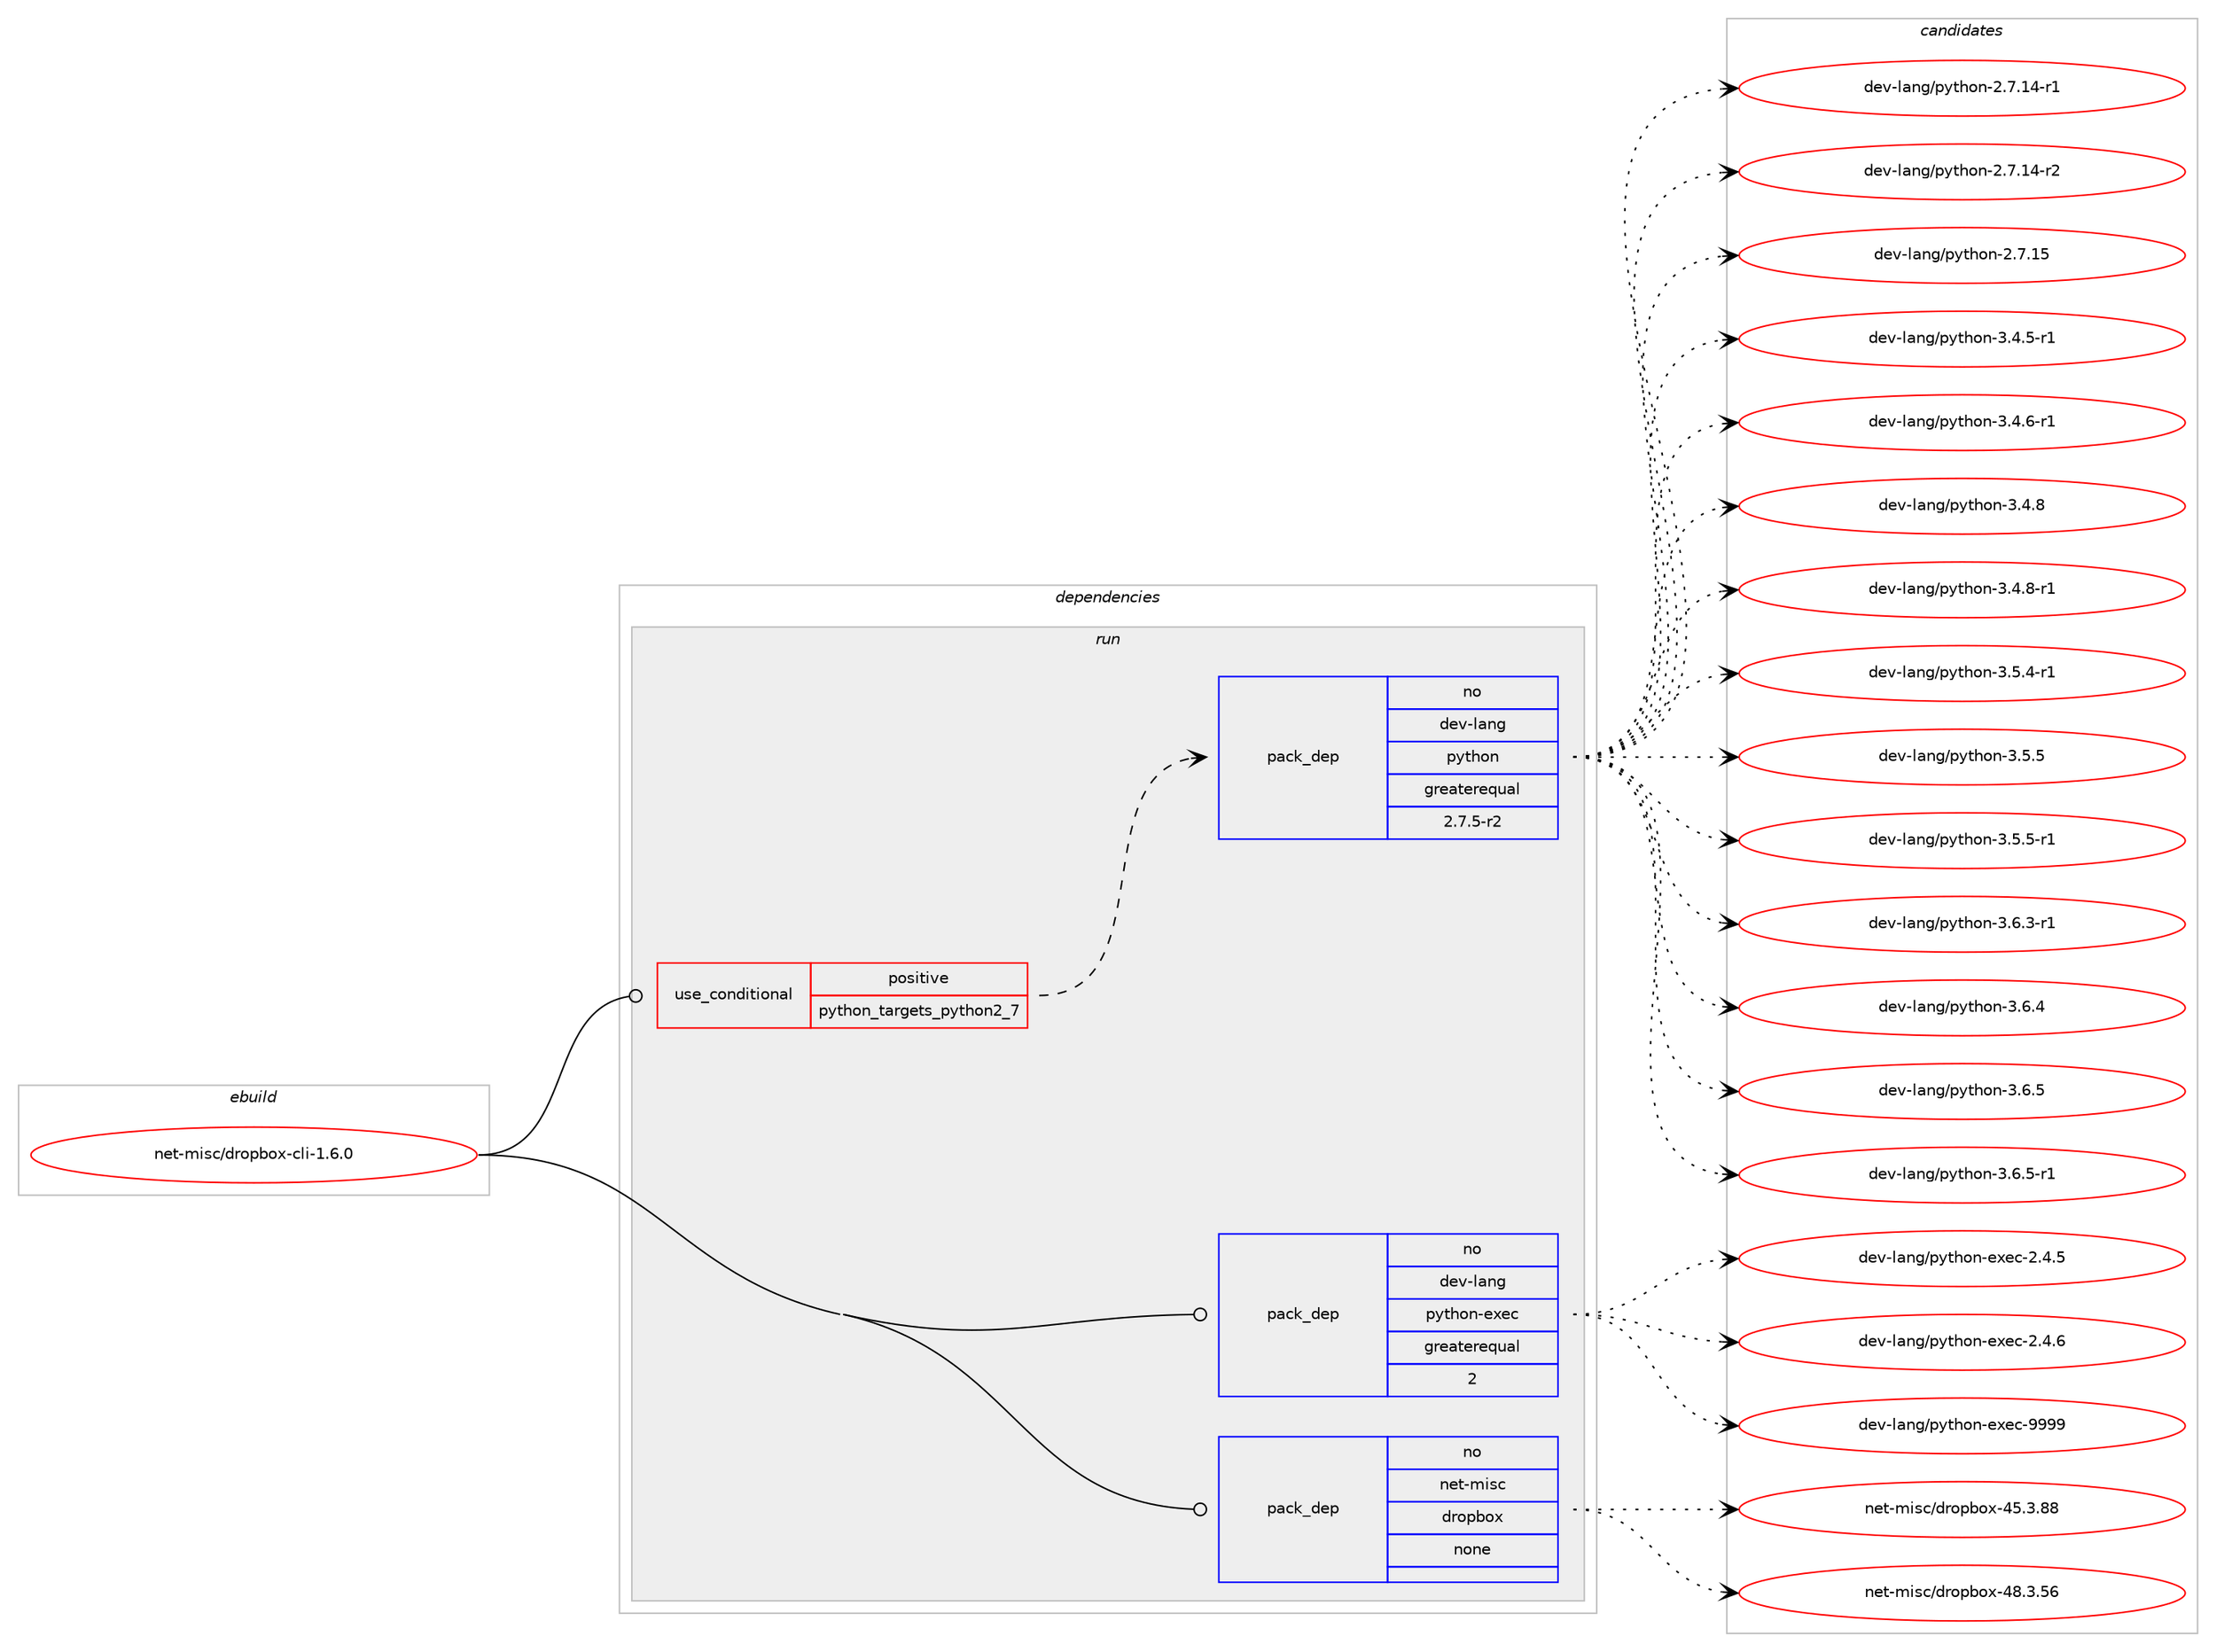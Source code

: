 digraph prolog {

# *************
# Graph options
# *************

newrank=true;
concentrate=true;
compound=true;
graph [rankdir=LR,fontname=Helvetica,fontsize=10,ranksep=1.5];#, ranksep=2.5, nodesep=0.2];
edge  [arrowhead=vee];
node  [fontname=Helvetica,fontsize=10];

# **********
# The ebuild
# **********

subgraph cluster_leftcol {
color=gray;
rank=same;
label=<<i>ebuild</i>>;
id [label="net-misc/dropbox-cli-1.6.0", color=red, width=4, href="../net-misc/dropbox-cli-1.6.0.svg"];
}

# ****************
# The dependencies
# ****************

subgraph cluster_midcol {
color=gray;
label=<<i>dependencies</i>>;
subgraph cluster_compile {
fillcolor="#eeeeee";
style=filled;
label=<<i>compile</i>>;
}
subgraph cluster_compileandrun {
fillcolor="#eeeeee";
style=filled;
label=<<i>compile and run</i>>;
}
subgraph cluster_run {
fillcolor="#eeeeee";
style=filled;
label=<<i>run</i>>;
subgraph cond361 {
dependency1258 [label=<<TABLE BORDER="0" CELLBORDER="1" CELLSPACING="0" CELLPADDING="4"><TR><TD ROWSPAN="3" CELLPADDING="10">use_conditional</TD></TR><TR><TD>positive</TD></TR><TR><TD>python_targets_python2_7</TD></TR></TABLE>>, shape=none, color=red];
subgraph pack878 {
dependency1259 [label=<<TABLE BORDER="0" CELLBORDER="1" CELLSPACING="0" CELLPADDING="4" WIDTH="220"><TR><TD ROWSPAN="6" CELLPADDING="30">pack_dep</TD></TR><TR><TD WIDTH="110">no</TD></TR><TR><TD>dev-lang</TD></TR><TR><TD>python</TD></TR><TR><TD>greaterequal</TD></TR><TR><TD>2.7.5-r2</TD></TR></TABLE>>, shape=none, color=blue];
}
dependency1258:e -> dependency1259:w [weight=20,style="dashed",arrowhead="vee"];
}
id:e -> dependency1258:w [weight=20,style="solid",arrowhead="odot"];
subgraph pack879 {
dependency1260 [label=<<TABLE BORDER="0" CELLBORDER="1" CELLSPACING="0" CELLPADDING="4" WIDTH="220"><TR><TD ROWSPAN="6" CELLPADDING="30">pack_dep</TD></TR><TR><TD WIDTH="110">no</TD></TR><TR><TD>dev-lang</TD></TR><TR><TD>python-exec</TD></TR><TR><TD>greaterequal</TD></TR><TR><TD>2</TD></TR></TABLE>>, shape=none, color=blue];
}
id:e -> dependency1260:w [weight=20,style="solid",arrowhead="odot"];
subgraph pack880 {
dependency1261 [label=<<TABLE BORDER="0" CELLBORDER="1" CELLSPACING="0" CELLPADDING="4" WIDTH="220"><TR><TD ROWSPAN="6" CELLPADDING="30">pack_dep</TD></TR><TR><TD WIDTH="110">no</TD></TR><TR><TD>net-misc</TD></TR><TR><TD>dropbox</TD></TR><TR><TD>none</TD></TR><TR><TD></TD></TR></TABLE>>, shape=none, color=blue];
}
id:e -> dependency1261:w [weight=20,style="solid",arrowhead="odot"];
}
}

# **************
# The candidates
# **************

subgraph cluster_choices {
rank=same;
color=gray;
label=<<i>candidates</i>>;

subgraph choice878 {
color=black;
nodesep=1;
choice100101118451089711010347112121116104111110455046554649524511449 [label="dev-lang/python-2.7.14-r1", color=red, width=4,href="../dev-lang/python-2.7.14-r1.svg"];
choice100101118451089711010347112121116104111110455046554649524511450 [label="dev-lang/python-2.7.14-r2", color=red, width=4,href="../dev-lang/python-2.7.14-r2.svg"];
choice10010111845108971101034711212111610411111045504655464953 [label="dev-lang/python-2.7.15", color=red, width=4,href="../dev-lang/python-2.7.15.svg"];
choice1001011184510897110103471121211161041111104551465246534511449 [label="dev-lang/python-3.4.5-r1", color=red, width=4,href="../dev-lang/python-3.4.5-r1.svg"];
choice1001011184510897110103471121211161041111104551465246544511449 [label="dev-lang/python-3.4.6-r1", color=red, width=4,href="../dev-lang/python-3.4.6-r1.svg"];
choice100101118451089711010347112121116104111110455146524656 [label="dev-lang/python-3.4.8", color=red, width=4,href="../dev-lang/python-3.4.8.svg"];
choice1001011184510897110103471121211161041111104551465246564511449 [label="dev-lang/python-3.4.8-r1", color=red, width=4,href="../dev-lang/python-3.4.8-r1.svg"];
choice1001011184510897110103471121211161041111104551465346524511449 [label="dev-lang/python-3.5.4-r1", color=red, width=4,href="../dev-lang/python-3.5.4-r1.svg"];
choice100101118451089711010347112121116104111110455146534653 [label="dev-lang/python-3.5.5", color=red, width=4,href="../dev-lang/python-3.5.5.svg"];
choice1001011184510897110103471121211161041111104551465346534511449 [label="dev-lang/python-3.5.5-r1", color=red, width=4,href="../dev-lang/python-3.5.5-r1.svg"];
choice1001011184510897110103471121211161041111104551465446514511449 [label="dev-lang/python-3.6.3-r1", color=red, width=4,href="../dev-lang/python-3.6.3-r1.svg"];
choice100101118451089711010347112121116104111110455146544652 [label="dev-lang/python-3.6.4", color=red, width=4,href="../dev-lang/python-3.6.4.svg"];
choice100101118451089711010347112121116104111110455146544653 [label="dev-lang/python-3.6.5", color=red, width=4,href="../dev-lang/python-3.6.5.svg"];
choice1001011184510897110103471121211161041111104551465446534511449 [label="dev-lang/python-3.6.5-r1", color=red, width=4,href="../dev-lang/python-3.6.5-r1.svg"];
dependency1259:e -> choice100101118451089711010347112121116104111110455046554649524511449:w [style=dotted,weight="100"];
dependency1259:e -> choice100101118451089711010347112121116104111110455046554649524511450:w [style=dotted,weight="100"];
dependency1259:e -> choice10010111845108971101034711212111610411111045504655464953:w [style=dotted,weight="100"];
dependency1259:e -> choice1001011184510897110103471121211161041111104551465246534511449:w [style=dotted,weight="100"];
dependency1259:e -> choice1001011184510897110103471121211161041111104551465246544511449:w [style=dotted,weight="100"];
dependency1259:e -> choice100101118451089711010347112121116104111110455146524656:w [style=dotted,weight="100"];
dependency1259:e -> choice1001011184510897110103471121211161041111104551465246564511449:w [style=dotted,weight="100"];
dependency1259:e -> choice1001011184510897110103471121211161041111104551465346524511449:w [style=dotted,weight="100"];
dependency1259:e -> choice100101118451089711010347112121116104111110455146534653:w [style=dotted,weight="100"];
dependency1259:e -> choice1001011184510897110103471121211161041111104551465346534511449:w [style=dotted,weight="100"];
dependency1259:e -> choice1001011184510897110103471121211161041111104551465446514511449:w [style=dotted,weight="100"];
dependency1259:e -> choice100101118451089711010347112121116104111110455146544652:w [style=dotted,weight="100"];
dependency1259:e -> choice100101118451089711010347112121116104111110455146544653:w [style=dotted,weight="100"];
dependency1259:e -> choice1001011184510897110103471121211161041111104551465446534511449:w [style=dotted,weight="100"];
}
subgraph choice879 {
color=black;
nodesep=1;
choice1001011184510897110103471121211161041111104510112010199455046524653 [label="dev-lang/python-exec-2.4.5", color=red, width=4,href="../dev-lang/python-exec-2.4.5.svg"];
choice1001011184510897110103471121211161041111104510112010199455046524654 [label="dev-lang/python-exec-2.4.6", color=red, width=4,href="../dev-lang/python-exec-2.4.6.svg"];
choice10010111845108971101034711212111610411111045101120101994557575757 [label="dev-lang/python-exec-9999", color=red, width=4,href="../dev-lang/python-exec-9999.svg"];
dependency1260:e -> choice1001011184510897110103471121211161041111104510112010199455046524653:w [style=dotted,weight="100"];
dependency1260:e -> choice1001011184510897110103471121211161041111104510112010199455046524654:w [style=dotted,weight="100"];
dependency1260:e -> choice10010111845108971101034711212111610411111045101120101994557575757:w [style=dotted,weight="100"];
}
subgraph choice880 {
color=black;
nodesep=1;
choice110101116451091051159947100114111112981111204552534651465656 [label="net-misc/dropbox-45.3.88", color=red, width=4,href="../net-misc/dropbox-45.3.88.svg"];
choice110101116451091051159947100114111112981111204552564651465354 [label="net-misc/dropbox-48.3.56", color=red, width=4,href="../net-misc/dropbox-48.3.56.svg"];
dependency1261:e -> choice110101116451091051159947100114111112981111204552534651465656:w [style=dotted,weight="100"];
dependency1261:e -> choice110101116451091051159947100114111112981111204552564651465354:w [style=dotted,weight="100"];
}
}

}
